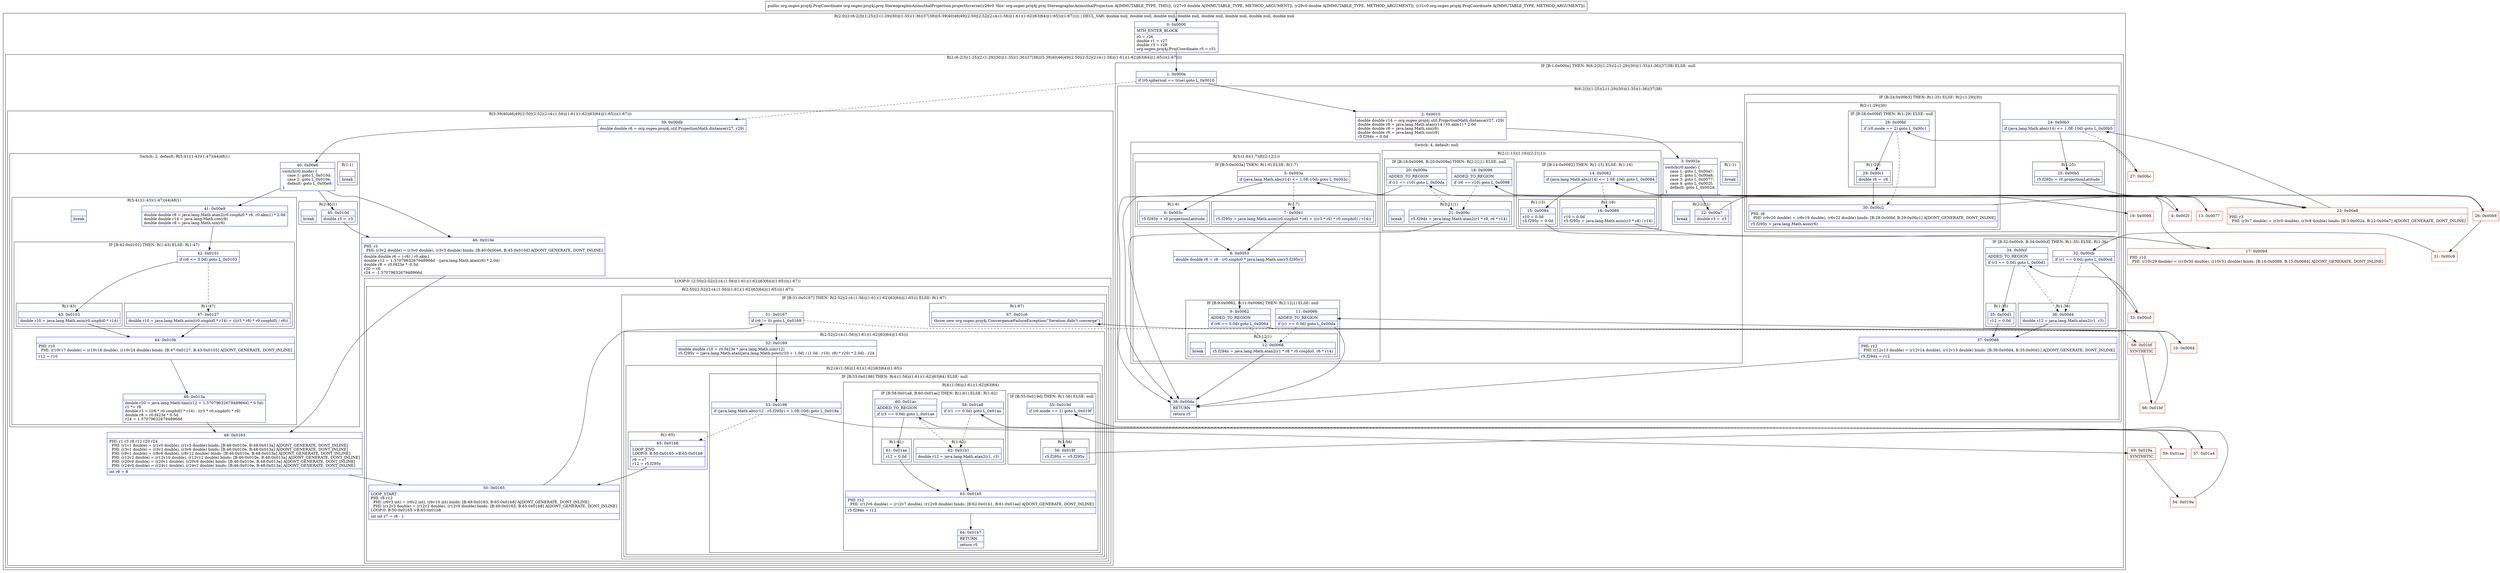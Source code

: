 digraph "CFG fororg.osgeo.proj4j.proj.StereographicAzimuthalProjection.projectInverse(DDLorg\/osgeo\/proj4j\/ProjCoordinate;)Lorg\/osgeo\/proj4j\/ProjCoordinate;" {
subgraph cluster_Region_709511526 {
label = "R(2:0|(2:(6:2|3|(1:25)(2:(1:29)|30)|(1:35)(1:36)|37|38)|(5:39|40|46|49|(2:50|(2:52|(2:(4:(1:56)|(1:61)(1:62)|63|64)|(1:65)))(1:67))))) | DECL_VAR: double null, double null, double null, double null, double null, double null, double null, double null\l";
node [shape=record,color=blue];
Node_0 [shape=record,label="{0\:\ 0x0000|MTH_ENTER_BLOCK\l|r0 = r26\ldouble r1 = r27\ldouble r3 = r29\lorg.osgeo.proj4j.ProjCoordinate r5 = r31\l}"];
subgraph cluster_Region_1073467299 {
label = "R(2:(6:2|3|(1:25)(2:(1:29)|30)|(1:35)(1:36)|37|38)|(5:39|40|46|49|(2:50|(2:52|(2:(4:(1:56)|(1:61)(1:62)|63|64)|(1:65)))(1:67))))";
node [shape=record,color=blue];
subgraph cluster_IfRegion_875753397 {
label = "IF [B:1:0x000e] THEN: R(6:2|3|(1:25)(2:(1:29)|30)|(1:35)(1:36)|37|38) ELSE: null";
node [shape=record,color=blue];
Node_1 [shape=record,label="{1\:\ 0x000e|if (r0.spherical == true) goto L_0x0010\l}"];
subgraph cluster_Region_1954211837 {
label = "R(6:2|3|(1:25)(2:(1:29)|30)|(1:35)(1:36)|37|38)";
node [shape=record,color=blue];
Node_2 [shape=record,label="{2\:\ 0x0010|double double r14 = org.osgeo.proj4j.util.ProjectionMath.distance(r27, r29)\ldouble double r6 = java.lang.Math.atan(r14 \/ r0.akm1) * 2.0d\ldouble double r8 = java.lang.Math.sin(r6)\ldouble double r6 = java.lang.Math.cos(r6)\lr5.f294x = 0.0d\l}"];
subgraph cluster_SwitchRegion_2020073631 {
label = "Switch: 4, default: null";
node [shape=record,color=blue];
Node_3 [shape=record,label="{3\:\ 0x002a|switch(r0.mode) \{\l    case 1: goto L_0x00a7;\l    case 2: goto L_0x00a8;\l    case 3: goto L_0x0077;\l    case 4: goto L_0x002f;\l    default: goto L_0x002d;\l\}\l}"];
subgraph cluster_Region_134160565 {
label = "R(2:22|1)";
node [shape=record,color=blue];
Node_22 [shape=record,label="{22\:\ 0x00a7|double r3 = \-r3\l}"];
Node_InsnContainer_1687200240 [shape=record,label="{|break\l}"];
}
subgraph cluster_Region_100133910 {
label = "R(1:1)";
node [shape=record,color=blue];
Node_InsnContainer_639362138 [shape=record,label="{|break\l}"];
}
subgraph cluster_Region_1639942942 {
label = "R(2:(1:15)(1:16)|(2:21|1))";
node [shape=record,color=blue];
subgraph cluster_IfRegion_1049576531 {
label = "IF [B:14:0x0082] THEN: R(1:15) ELSE: R(1:16)";
node [shape=record,color=blue];
Node_14 [shape=record,label="{14\:\ 0x0082|if (java.lang.Math.abs(r14) \<= 1.0E\-10d) goto L_0x0084\l}"];
subgraph cluster_Region_2120852698 {
label = "R(1:15)";
node [shape=record,color=blue];
Node_15 [shape=record,label="{15\:\ 0x0084|r10 = 0.0d\lr5.f295y = 0.0d\l}"];
}
subgraph cluster_Region_2067670252 {
label = "R(1:16)";
node [shape=record,color=blue];
Node_16 [shape=record,label="{16\:\ 0x0089|r10 = 0.0d\lr5.f295y = java.lang.Math.asin((r3 * r8) \/ r14)\l}"];
}
}
subgraph cluster_IfRegion_432999357 {
label = "IF [B:18:0x0096, B:20:0x009a] THEN: R(2:21|1) ELSE: null";
node [shape=record,color=blue];
Node_18 [shape=record,label="{18\:\ 0x0096|ADDED_TO_REGION\l|if (r6 == r10) goto L_0x0098\l}"];
Node_20 [shape=record,label="{20\:\ 0x009a|ADDED_TO_REGION\l|if (r1 == r10) goto L_0x00da\l}"];
subgraph cluster_Region_498434849 {
label = "R(2:21|1)";
node [shape=record,color=blue];
Node_21 [shape=record,label="{21\:\ 0x009c|r5.f294x = java.lang.Math.atan2(r1 * r8, r6 * r14)\l}"];
Node_InsnContainer_4274680 [shape=record,label="{|break\l}"];
}
}
}
subgraph cluster_Region_630578898 {
label = "R(3:(1:6)(1:7)|8|(2:12|1))";
node [shape=record,color=blue];
subgraph cluster_IfRegion_1781076663 {
label = "IF [B:5:0x003a] THEN: R(1:6) ELSE: R(1:7)";
node [shape=record,color=blue];
Node_5 [shape=record,label="{5\:\ 0x003a|if (java.lang.Math.abs(r14) \<= 1.0E\-10d) goto L_0x003c\l}"];
subgraph cluster_Region_1529967447 {
label = "R(1:6)";
node [shape=record,color=blue];
Node_6 [shape=record,label="{6\:\ 0x003c|r5.f295y = r0.projectionLatitude\l}"];
}
subgraph cluster_Region_286694773 {
label = "R(1:7)";
node [shape=record,color=blue];
Node_7 [shape=record,label="{7\:\ 0x0041|r5.f295y = java.lang.Math.asin((r0.sinphi0 * r6) + (((r3 * r8) * r0.cosphi0) \/ r14))\l}"];
}
}
Node_8 [shape=record,label="{8\:\ 0x0053|double double r6 = r6 \- (r0.sinphi0 * java.lang.Math.sin(r5.f295y))\l}"];
subgraph cluster_IfRegion_1699543176 {
label = "IF [B:9:0x0062, B:11:0x0066] THEN: R(2:12|1) ELSE: null";
node [shape=record,color=blue];
Node_9 [shape=record,label="{9\:\ 0x0062|ADDED_TO_REGION\l|if (r6 == 0.0d) goto L_0x0064\l}"];
Node_11 [shape=record,label="{11\:\ 0x0066|ADDED_TO_REGION\l|if (r1 == 0.0d) goto L_0x00da\l}"];
subgraph cluster_Region_13742578 {
label = "R(2:12|1)";
node [shape=record,color=blue];
Node_12 [shape=record,label="{12\:\ 0x0068|r5.f294x = java.lang.Math.atan2(r1 * r8 * r0.cosphi0, r6 * r14)\l}"];
Node_InsnContainer_980218554 [shape=record,label="{|break\l}"];
}
}
}
}
subgraph cluster_IfRegion_339053359 {
label = "IF [B:24:0x00b3] THEN: R(1:25) ELSE: R(2:(1:29)|30)";
node [shape=record,color=blue];
Node_24 [shape=record,label="{24\:\ 0x00b3|if (java.lang.Math.abs(r14) \<= 1.0E\-10d) goto L_0x00b5\l}"];
subgraph cluster_Region_116625554 {
label = "R(1:25)";
node [shape=record,color=blue];
Node_25 [shape=record,label="{25\:\ 0x00b5|r5.f295y = r0.projectionLatitude\l}"];
}
subgraph cluster_Region_890219490 {
label = "R(2:(1:29)|30)";
node [shape=record,color=blue];
subgraph cluster_IfRegion_1127016601 {
label = "IF [B:28:0x00bf] THEN: R(1:29) ELSE: null";
node [shape=record,color=blue];
Node_28 [shape=record,label="{28\:\ 0x00bf|if (r0.mode == 2) goto L_0x00c1\l}"];
subgraph cluster_Region_1451637549 {
label = "R(1:29)";
node [shape=record,color=blue];
Node_29 [shape=record,label="{29\:\ 0x00c1|double r6 = \-r6\l}"];
}
}
Node_30 [shape=record,label="{30\:\ 0x00c2|PHI: r6 \l  PHI: (r6v20 double) = (r6v19 double), (r6v22 double) binds: [B:28:0x00bf, B:29:0x00c1] A[DONT_GENERATE, DONT_INLINE]\l|r5.f295y = java.lang.Math.asin(r6)\l}"];
}
}
subgraph cluster_IfRegion_1629671606 {
label = "IF [B:32:0x00cb, B:34:0x00cf] THEN: R(1:35) ELSE: R(1:36)";
node [shape=record,color=blue];
Node_32 [shape=record,label="{32\:\ 0x00cb|if (r1 == 0.0d) goto L_0x00cd\l}"];
Node_34 [shape=record,label="{34\:\ 0x00cf|ADDED_TO_REGION\l|if (r3 == 0.0d) goto L_0x00d1\l}"];
subgraph cluster_Region_309280882 {
label = "R(1:35)";
node [shape=record,color=blue];
Node_35 [shape=record,label="{35\:\ 0x00d1|r12 = 0.0d\l}"];
}
subgraph cluster_Region_1346366264 {
label = "R(1:36)";
node [shape=record,color=blue];
Node_36 [shape=record,label="{36\:\ 0x00d4|double r12 = java.lang.Math.atan2(r1, r3)\l}"];
}
}
Node_37 [shape=record,label="{37\:\ 0x00d8|PHI: r12 \l  PHI: (r12v13 double) = (r12v14 double), (r12v15 double) binds: [B:36:0x00d4, B:35:0x00d1] A[DONT_GENERATE, DONT_INLINE]\l|r5.f294x = r12\l}"];
Node_38 [shape=record,label="{38\:\ 0x00da|RETURN\l|return r5\l}"];
}
}
subgraph cluster_Region_1992440723 {
label = "R(5:39|40|46|49|(2:50|(2:52|(2:(4:(1:56)|(1:61)(1:62)|63|64)|(1:65)))(1:67)))";
node [shape=record,color=blue];
Node_39 [shape=record,label="{39\:\ 0x00db|double double r6 = org.osgeo.proj4j.util.ProjectionMath.distance(r27, r29)\l}"];
subgraph cluster_SwitchRegion_1582722201 {
label = "Switch: 2, default: R(5:41|(1:43)(1:47)|44|48|1)";
node [shape=record,color=blue];
Node_40 [shape=record,label="{40\:\ 0x00e6|switch(r0.mode) \{\l    case 1: goto L_0x010d;\l    case 2: goto L_0x010e;\l    default: goto L_0x00e9;\l\}\l}"];
subgraph cluster_Region_674654368 {
label = "R(2:45|1)";
node [shape=record,color=blue];
Node_45 [shape=record,label="{45\:\ 0x010d|double r3 = \-r3\l}"];
Node_InsnContainer_1473318994 [shape=record,label="{|break\l}"];
}
subgraph cluster_Region_183877936 {
label = "R(1:1)";
node [shape=record,color=blue];
Node_InsnContainer_775526615 [shape=record,label="{|break\l}"];
}
subgraph cluster_Region_2131975550 {
label = "R(5:41|(1:43)(1:47)|44|48|1)";
node [shape=record,color=blue];
Node_41 [shape=record,label="{41\:\ 0x00e9|double double r8 = java.lang.Math.atan2(r0.cosphi0 * r6, r0.akm1) * 2.0d\ldouble double r14 = java.lang.Math.cos(r8)\ldouble double r8 = java.lang.Math.sin(r8)\l}"];
subgraph cluster_IfRegion_251528977 {
label = "IF [B:42:0x0101] THEN: R(1:43) ELSE: R(1:47)";
node [shape=record,color=blue];
Node_42 [shape=record,label="{42\:\ 0x0101|if (r6 \<= 0.0d) goto L_0x0103\l}"];
subgraph cluster_Region_422275927 {
label = "R(1:43)";
node [shape=record,color=blue];
Node_43 [shape=record,label="{43\:\ 0x0103|double r10 = java.lang.Math.asin(r0.sinphi0 * r14)\l}"];
}
subgraph cluster_Region_184452255 {
label = "R(1:47)";
node [shape=record,color=blue];
Node_47 [shape=record,label="{47\:\ 0x0127|double r10 = java.lang.Math.asin((r0.sinphi0 * r14) + (((r3 * r8) * r0.cosphi0) \/ r6))\l}"];
}
}
Node_44 [shape=record,label="{44\:\ 0x010b|PHI: r10 \l  PHI: (r10v17 double) = (r10v16 double), (r10v24 double) binds: [B:47:0x0127, B:43:0x0103] A[DONT_GENERATE, DONT_INLINE]\l|r12 = r10\l}"];
Node_48 [shape=record,label="{48\:\ 0x013a|double r20 = java.lang.Math.tan((r12 + 1.5707963267948966d) * 0.5d)\lr1 *= r8\ldouble r3 = ((r6 * r0.cosphi0) * r14) \- ((r3 * r0.sinphi0) * r8)\ldouble r8 = r0.f423e * 0.5d\lr24 = 1.5707963267948966d\l}"];
Node_InsnContainer_1139149613 [shape=record,label="{|break\l}"];
}
}
Node_46 [shape=record,label="{46\:\ 0x010e|PHI: r3 \l  PHI: (r3v2 double) = (r3v0 double), (r3v3 double) binds: [B:40:0x00e6, B:45:0x010d] A[DONT_GENERATE, DONT_INLINE]\l|double double r6 = (\-r6) \/ r0.akm1\ldouble r12 = 1.5707963267948966d \- (java.lang.Math.atan(r6) * 2.0d)\ldouble r8 = r0.f423e * \-0.5d\lr20 = r6\lr24 = \-1.5707963267948966d\l}"];
Node_49 [shape=record,label="{49\:\ 0x0163|PHI: r1 r3 r8 r12 r20 r24 \l  PHI: (r1v1 double) = (r1v0 double), (r1v3 double) binds: [B:46:0x010e, B:48:0x013a] A[DONT_GENERATE, DONT_INLINE]\l  PHI: (r3v1 double) = (r3v2 double), (r3v6 double) binds: [B:46:0x010e, B:48:0x013a] A[DONT_GENERATE, DONT_INLINE]\l  PHI: (r8v1 double) = (r8v6 double), (r8v12 double) binds: [B:46:0x010e, B:48:0x013a] A[DONT_GENERATE, DONT_INLINE]\l  PHI: (r12v2 double) = (r12v10 double), (r12v12 double) binds: [B:46:0x010e, B:48:0x013a] A[DONT_GENERATE, DONT_INLINE]\l  PHI: (r20v0 double) = (r20v1 double), (r20v8 double) binds: [B:46:0x010e, B:48:0x013a] A[DONT_GENERATE, DONT_INLINE]\l  PHI: (r24v0 double) = (r24v1 double), (r24v2 double) binds: [B:46:0x010e, B:48:0x013a] A[DONT_GENERATE, DONT_INLINE]\l|int r6 = 8\l}"];
subgraph cluster_LoopRegion_476758147 {
label = "LOOP:0: (2:50|(2:52|(2:(4:(1:56)|(1:61)(1:62)|63|64)|(1:65)))(1:67))";
node [shape=record,color=blue];
subgraph cluster_Region_2038157086 {
label = "R(2:50|(2:52|(2:(4:(1:56)|(1:61)(1:62)|63|64)|(1:65)))(1:67))";
node [shape=record,color=blue];
Node_50 [shape=record,label="{50\:\ 0x0165|LOOP_START\lPHI: r6 r12 \l  PHI: (r6v3 int) = (r6v2 int), (r6v10 int) binds: [B:49:0x0163, B:65:0x01b8] A[DONT_GENERATE, DONT_INLINE]\l  PHI: (r12v3 double) = (r12v2 double), (r12v9 double) binds: [B:49:0x0163, B:65:0x01b8] A[DONT_GENERATE, DONT_INLINE]\lLOOP:0: B:50:0x0165\-\>B:65:0x01b8\l|int int r7 = r6 \- 1\l}"];
subgraph cluster_IfRegion_15373078 {
label = "IF [B:51:0x0167] THEN: R(2:52|(2:(4:(1:56)|(1:61)(1:62)|63|64)|(1:65))) ELSE: R(1:67)";
node [shape=record,color=blue];
Node_51 [shape=record,label="{51\:\ 0x0167|if (r6 != 0) goto L_0x0169\l}"];
subgraph cluster_Region_1702157791 {
label = "R(2:52|(2:(4:(1:56)|(1:61)(1:62)|63|64)|(1:65)))";
node [shape=record,color=blue];
Node_52 [shape=record,label="{52\:\ 0x0169|double double r10 = r0.f423e * java.lang.Math.sin(r12)\lr5.f295y = (java.lang.Math.atan(java.lang.Math.pow((r10 + 1.0d) \/ (1.0d \- r10), r8) * r20) * 2.0d) \- r24\l}"];
subgraph cluster_Region_951221887 {
label = "R(2:(4:(1:56)|(1:61)(1:62)|63|64)|(1:65))";
node [shape=record,color=blue];
subgraph cluster_IfRegion_1855782125 {
label = "IF [B:53:0x0198] THEN: R(4:(1:56)|(1:61)(1:62)|63|64) ELSE: null";
node [shape=record,color=blue];
Node_53 [shape=record,label="{53\:\ 0x0198|if (java.lang.Math.abs(r12 \- r5.f295y) \< 1.0E\-10d) goto L_0x019a\l}"];
subgraph cluster_Region_1021932411 {
label = "R(4:(1:56)|(1:61)(1:62)|63|64)";
node [shape=record,color=blue];
subgraph cluster_IfRegion_1521460894 {
label = "IF [B:55:0x019d] THEN: R(1:56) ELSE: null";
node [shape=record,color=blue];
Node_55 [shape=record,label="{55\:\ 0x019d|if (r0.mode == 2) goto L_0x019f\l}"];
subgraph cluster_Region_1953601196 {
label = "R(1:56)";
node [shape=record,color=blue];
Node_56 [shape=record,label="{56\:\ 0x019f|r5.f295y = \-r5.f295y\l}"];
}
}
subgraph cluster_IfRegion_1379258639 {
label = "IF [B:58:0x01a8, B:60:0x01ac] THEN: R(1:61) ELSE: R(1:62)";
node [shape=record,color=blue];
Node_58 [shape=record,label="{58\:\ 0x01a8|if (r1 == 0.0d) goto L_0x01aa\l}"];
Node_60 [shape=record,label="{60\:\ 0x01ac|ADDED_TO_REGION\l|if (r3 == 0.0d) goto L_0x01ae\l}"];
subgraph cluster_Region_1737702971 {
label = "R(1:61)";
node [shape=record,color=blue];
Node_61 [shape=record,label="{61\:\ 0x01ae|r12 = 0.0d\l}"];
}
subgraph cluster_Region_1600566426 {
label = "R(1:62)";
node [shape=record,color=blue];
Node_62 [shape=record,label="{62\:\ 0x01b1|double r12 = java.lang.Math.atan2(r1, r3)\l}"];
}
}
Node_63 [shape=record,label="{63\:\ 0x01b5|PHI: r12 \l  PHI: (r12v6 double) = (r12v7 double), (r12v8 double) binds: [B:62:0x01b1, B:61:0x01ae] A[DONT_GENERATE, DONT_INLINE]\l|r5.f294x = r12\l}"];
Node_64 [shape=record,label="{64\:\ 0x01b7|RETURN\l|return r5\l}"];
}
}
subgraph cluster_Region_2142296860 {
label = "R(1:65)";
node [shape=record,color=blue];
Node_65 [shape=record,label="{65\:\ 0x01b8|LOOP_END\lLOOP:0: B:50:0x0165\-\>B:65:0x01b8\l|r6 = r7\lr12 = r5.f295y\l}"];
}
}
}
subgraph cluster_Region_702767493 {
label = "R(1:67)";
node [shape=record,color=blue];
Node_67 [shape=record,label="{67\:\ 0x01c6|throw new org.osgeo.proj4j.ConvergenceFailureException(\"Iteration didn't converge\")\l}"];
}
}
}
}
}
}
}
Node_4 [shape=record,color=red,label="{4\:\ 0x002f}"];
Node_10 [shape=record,color=red,label="{10\:\ 0x0064}"];
Node_13 [shape=record,color=red,label="{13\:\ 0x0077}"];
Node_17 [shape=record,color=red,label="{17\:\ 0x0094|PHI: r10 \l  PHI: (r10v29 double) = (r10v30 double), (r10v31 double) binds: [B:16:0x0089, B:15:0x0084] A[DONT_GENERATE, DONT_INLINE]\l}"];
Node_19 [shape=record,color=red,label="{19\:\ 0x0098}"];
Node_23 [shape=record,color=red,label="{23\:\ 0x00a8|PHI: r3 \l  PHI: (r3v7 double) = (r3v0 double), (r3v8 double) binds: [B:3:0x002a, B:22:0x00a7] A[DONT_GENERATE, DONT_INLINE]\l}"];
Node_26 [shape=record,color=red,label="{26\:\ 0x00b9}"];
Node_27 [shape=record,color=red,label="{27\:\ 0x00bc}"];
Node_31 [shape=record,color=red,label="{31\:\ 0x00c9}"];
Node_33 [shape=record,color=red,label="{33\:\ 0x00cd}"];
Node_54 [shape=record,color=red,label="{54\:\ 0x019a}"];
Node_57 [shape=record,color=red,label="{57\:\ 0x01a4}"];
Node_59 [shape=record,color=red,label="{59\:\ 0x01aa}"];
Node_66 [shape=record,color=red,label="{66\:\ 0x01bf}"];
Node_68 [shape=record,color=red,label="{68\:\ 0x01bf|SYNTHETIC\l}"];
Node_69 [shape=record,color=red,label="{69\:\ 0x019a|SYNTHETIC\l}"];
MethodNode[shape=record,label="{public org.osgeo.proj4j.ProjCoordinate org.osgeo.proj4j.proj.StereographicAzimuthalProjection.projectInverse((r26v0 'this' org.osgeo.proj4j.proj.StereographicAzimuthalProjection A[IMMUTABLE_TYPE, THIS]), (r27v0 double A[IMMUTABLE_TYPE, METHOD_ARGUMENT]), (r29v0 double A[IMMUTABLE_TYPE, METHOD_ARGUMENT]), (r31v0 org.osgeo.proj4j.ProjCoordinate A[IMMUTABLE_TYPE, METHOD_ARGUMENT])) }"];
MethodNode -> Node_0;
Node_0 -> Node_1;
Node_1 -> Node_2;
Node_1 -> Node_39[style=dashed];
Node_2 -> Node_3;
Node_3 -> Node_4;
Node_3 -> Node_13;
Node_3 -> Node_22;
Node_3 -> Node_23;
Node_3 -> Node_38;
Node_22 -> Node_23;
Node_14 -> Node_15;
Node_14 -> Node_16[style=dashed];
Node_15 -> Node_17;
Node_16 -> Node_17;
Node_18 -> Node_19;
Node_18 -> Node_21[style=dashed];
Node_20 -> Node_21[style=dashed];
Node_20 -> Node_38;
Node_21 -> Node_38;
Node_5 -> Node_6;
Node_5 -> Node_7[style=dashed];
Node_6 -> Node_8;
Node_7 -> Node_8;
Node_8 -> Node_9;
Node_9 -> Node_10;
Node_9 -> Node_12[style=dashed];
Node_11 -> Node_12[style=dashed];
Node_11 -> Node_38;
Node_12 -> Node_38;
Node_24 -> Node_25;
Node_24 -> Node_27[style=dashed];
Node_25 -> Node_26;
Node_28 -> Node_29;
Node_28 -> Node_30[style=dashed];
Node_29 -> Node_30;
Node_30 -> Node_26;
Node_32 -> Node_33;
Node_32 -> Node_36[style=dashed];
Node_34 -> Node_35;
Node_34 -> Node_36[style=dashed];
Node_35 -> Node_37;
Node_36 -> Node_37;
Node_37 -> Node_38;
Node_39 -> Node_40;
Node_40 -> Node_41;
Node_40 -> Node_45;
Node_40 -> Node_46;
Node_45 -> Node_46;
Node_41 -> Node_42;
Node_42 -> Node_43;
Node_42 -> Node_47[style=dashed];
Node_43 -> Node_44;
Node_47 -> Node_44;
Node_44 -> Node_48;
Node_48 -> Node_49;
Node_46 -> Node_49;
Node_49 -> Node_50;
Node_50 -> Node_51;
Node_51 -> Node_52;
Node_51 -> Node_68[style=dashed];
Node_52 -> Node_53;
Node_53 -> Node_65[style=dashed];
Node_53 -> Node_69;
Node_55 -> Node_56;
Node_55 -> Node_57[style=dashed];
Node_56 -> Node_57;
Node_58 -> Node_59;
Node_58 -> Node_62[style=dashed];
Node_60 -> Node_61;
Node_60 -> Node_62[style=dashed];
Node_61 -> Node_63;
Node_62 -> Node_63;
Node_63 -> Node_64;
Node_65 -> Node_50;
Node_4 -> Node_5;
Node_10 -> Node_11;
Node_13 -> Node_14;
Node_17 -> Node_18;
Node_19 -> Node_20;
Node_23 -> Node_24;
Node_26 -> Node_31;
Node_27 -> Node_28;
Node_31 -> Node_32;
Node_33 -> Node_34;
Node_54 -> Node_55;
Node_57 -> Node_58;
Node_59 -> Node_60;
Node_66 -> Node_67;
Node_68 -> Node_66;
Node_69 -> Node_54;
}


